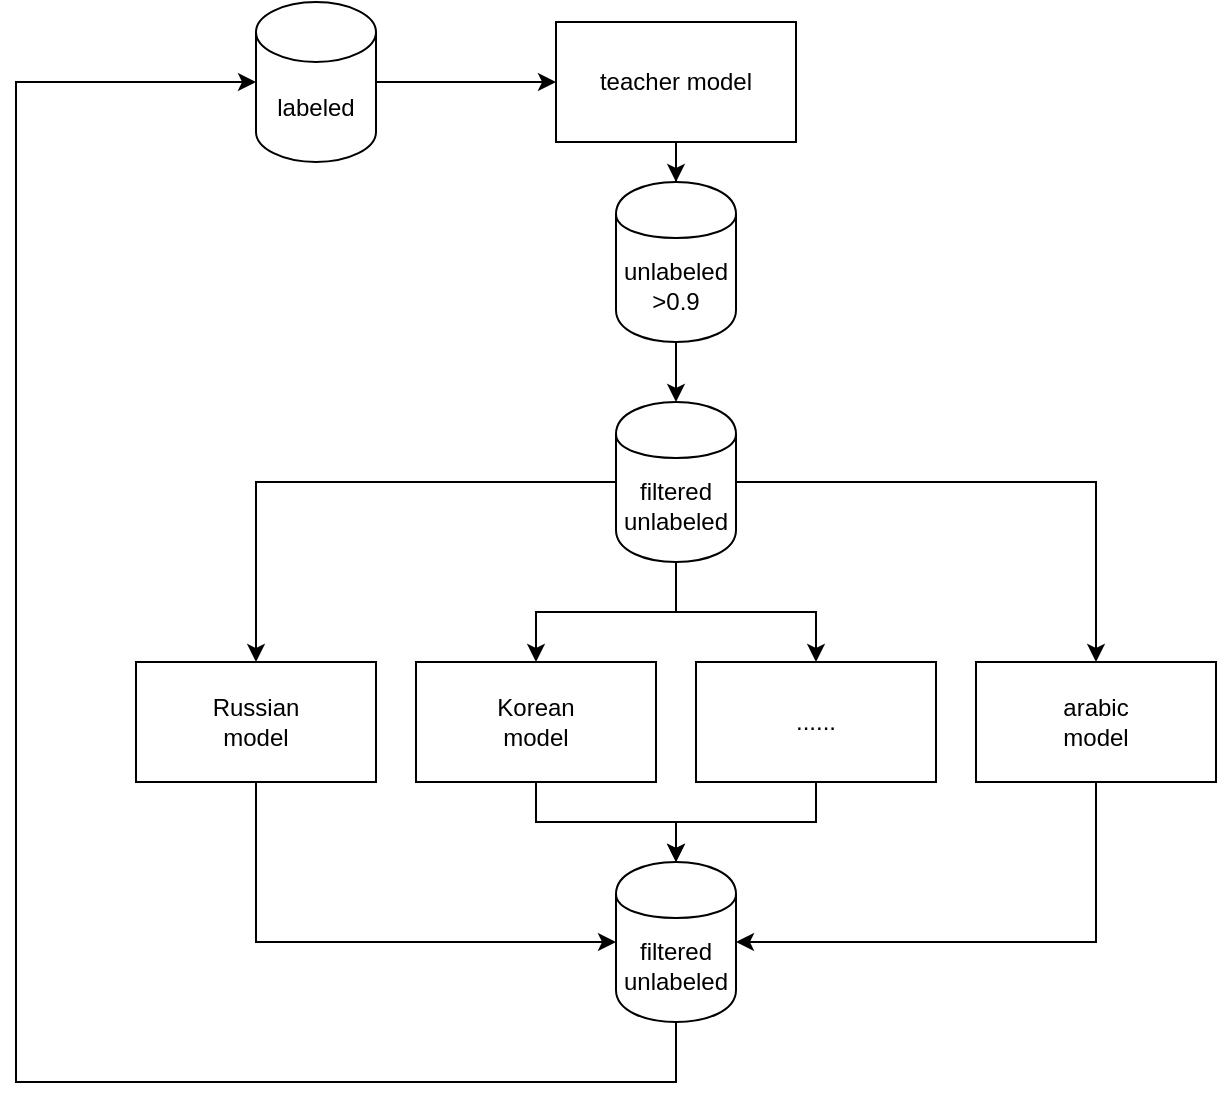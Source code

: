 <mxfile version="14.1.1" type="github">
  <diagram id="1I48yk1pTl18TJWUvN-q" name="Page-1">
    <mxGraphModel dx="1422" dy="762" grid="1" gridSize="10" guides="1" tooltips="1" connect="1" arrows="1" fold="1" page="1" pageScale="1" pageWidth="827" pageHeight="1169" math="0" shadow="0">
      <root>
        <mxCell id="0" />
        <mxCell id="1" parent="0" />
        <mxCell id="0SLeSFdNCgg_F5EIytYb-5" value="" style="edgeStyle=orthogonalEdgeStyle;rounded=0;orthogonalLoop=1;jettySize=auto;html=1;" edge="1" parent="1" source="0SLeSFdNCgg_F5EIytYb-17" target="0SLeSFdNCgg_F5EIytYb-4">
          <mxGeometry relative="1" as="geometry" />
        </mxCell>
        <mxCell id="0SLeSFdNCgg_F5EIytYb-1" value="teacher model" style="rounded=0;whiteSpace=wrap;html=1;" vertex="1" parent="1">
          <mxGeometry x="340" y="260" width="120" height="60" as="geometry" />
        </mxCell>
        <mxCell id="0SLeSFdNCgg_F5EIytYb-3" value="" style="edgeStyle=orthogonalEdgeStyle;rounded=0;orthogonalLoop=1;jettySize=auto;html=1;" edge="1" parent="1" source="0SLeSFdNCgg_F5EIytYb-2" target="0SLeSFdNCgg_F5EIytYb-1">
          <mxGeometry relative="1" as="geometry" />
        </mxCell>
        <mxCell id="0SLeSFdNCgg_F5EIytYb-2" value="labeled" style="shape=cylinder3;whiteSpace=wrap;html=1;boundedLbl=1;backgroundOutline=1;size=15;" vertex="1" parent="1">
          <mxGeometry x="190" y="250" width="60" height="80" as="geometry" />
        </mxCell>
        <mxCell id="0SLeSFdNCgg_F5EIytYb-11" style="edgeStyle=orthogonalEdgeStyle;rounded=0;orthogonalLoop=1;jettySize=auto;html=1;entryX=0.5;entryY=0;entryDx=0;entryDy=0;" edge="1" parent="1" source="0SLeSFdNCgg_F5EIytYb-4" target="0SLeSFdNCgg_F5EIytYb-6">
          <mxGeometry relative="1" as="geometry" />
        </mxCell>
        <mxCell id="0SLeSFdNCgg_F5EIytYb-13" style="edgeStyle=orthogonalEdgeStyle;rounded=0;orthogonalLoop=1;jettySize=auto;html=1;entryX=0.5;entryY=0;entryDx=0;entryDy=0;" edge="1" parent="1" source="0SLeSFdNCgg_F5EIytYb-4" target="0SLeSFdNCgg_F5EIytYb-10">
          <mxGeometry relative="1" as="geometry" />
        </mxCell>
        <mxCell id="0SLeSFdNCgg_F5EIytYb-15" style="edgeStyle=orthogonalEdgeStyle;rounded=0;orthogonalLoop=1;jettySize=auto;html=1;entryX=0.5;entryY=0;entryDx=0;entryDy=0;" edge="1" parent="1" source="0SLeSFdNCgg_F5EIytYb-4" target="0SLeSFdNCgg_F5EIytYb-8">
          <mxGeometry relative="1" as="geometry" />
        </mxCell>
        <mxCell id="0SLeSFdNCgg_F5EIytYb-16" style="edgeStyle=orthogonalEdgeStyle;rounded=0;orthogonalLoop=1;jettySize=auto;html=1;entryX=0.5;entryY=0;entryDx=0;entryDy=0;" edge="1" parent="1" source="0SLeSFdNCgg_F5EIytYb-4" target="0SLeSFdNCgg_F5EIytYb-9">
          <mxGeometry relative="1" as="geometry" />
        </mxCell>
        <mxCell id="0SLeSFdNCgg_F5EIytYb-4" value="filtered unlabeled" style="shape=cylinder;whiteSpace=wrap;html=1;boundedLbl=1;backgroundOutline=1;rounded=0;" vertex="1" parent="1">
          <mxGeometry x="370" y="450" width="60" height="80" as="geometry" />
        </mxCell>
        <mxCell id="0SLeSFdNCgg_F5EIytYb-20" style="edgeStyle=orthogonalEdgeStyle;rounded=0;orthogonalLoop=1;jettySize=auto;html=1;entryX=0;entryY=0.5;entryDx=0;entryDy=0;" edge="1" parent="1" source="0SLeSFdNCgg_F5EIytYb-6" target="0SLeSFdNCgg_F5EIytYb-19">
          <mxGeometry relative="1" as="geometry">
            <Array as="points">
              <mxPoint x="190" y="720" />
            </Array>
          </mxGeometry>
        </mxCell>
        <mxCell id="0SLeSFdNCgg_F5EIytYb-6" value="Russian&lt;br&gt;model" style="whiteSpace=wrap;html=1;rounded=0;" vertex="1" parent="1">
          <mxGeometry x="130" y="580" width="120" height="60" as="geometry" />
        </mxCell>
        <mxCell id="0SLeSFdNCgg_F5EIytYb-22" style="edgeStyle=orthogonalEdgeStyle;rounded=0;orthogonalLoop=1;jettySize=auto;html=1;" edge="1" parent="1" source="0SLeSFdNCgg_F5EIytYb-8" target="0SLeSFdNCgg_F5EIytYb-19">
          <mxGeometry relative="1" as="geometry" />
        </mxCell>
        <mxCell id="0SLeSFdNCgg_F5EIytYb-8" value="Korean&lt;br&gt;model" style="whiteSpace=wrap;html=1;rounded=0;" vertex="1" parent="1">
          <mxGeometry x="270" y="580" width="120" height="60" as="geometry" />
        </mxCell>
        <mxCell id="0SLeSFdNCgg_F5EIytYb-23" style="edgeStyle=orthogonalEdgeStyle;rounded=0;orthogonalLoop=1;jettySize=auto;html=1;" edge="1" parent="1" source="0SLeSFdNCgg_F5EIytYb-9" target="0SLeSFdNCgg_F5EIytYb-19">
          <mxGeometry relative="1" as="geometry" />
        </mxCell>
        <mxCell id="0SLeSFdNCgg_F5EIytYb-9" value="......" style="whiteSpace=wrap;html=1;rounded=0;" vertex="1" parent="1">
          <mxGeometry x="410" y="580" width="120" height="60" as="geometry" />
        </mxCell>
        <mxCell id="0SLeSFdNCgg_F5EIytYb-21" style="edgeStyle=orthogonalEdgeStyle;rounded=0;orthogonalLoop=1;jettySize=auto;html=1;entryX=1;entryY=0.5;entryDx=0;entryDy=0;" edge="1" parent="1" source="0SLeSFdNCgg_F5EIytYb-10" target="0SLeSFdNCgg_F5EIytYb-19">
          <mxGeometry relative="1" as="geometry">
            <Array as="points">
              <mxPoint x="610" y="720" />
            </Array>
          </mxGeometry>
        </mxCell>
        <mxCell id="0SLeSFdNCgg_F5EIytYb-10" value="arabic&lt;br&gt;model" style="whiteSpace=wrap;html=1;rounded=0;" vertex="1" parent="1">
          <mxGeometry x="550" y="580" width="120" height="60" as="geometry" />
        </mxCell>
        <mxCell id="0SLeSFdNCgg_F5EIytYb-17" value="unlabeled&lt;br&gt;&amp;gt;0.9" style="shape=cylinder;whiteSpace=wrap;html=1;boundedLbl=1;backgroundOutline=1;rounded=0;" vertex="1" parent="1">
          <mxGeometry x="370" y="340" width="60" height="80" as="geometry" />
        </mxCell>
        <mxCell id="0SLeSFdNCgg_F5EIytYb-18" value="" style="edgeStyle=orthogonalEdgeStyle;rounded=0;orthogonalLoop=1;jettySize=auto;html=1;" edge="1" parent="1" source="0SLeSFdNCgg_F5EIytYb-1" target="0SLeSFdNCgg_F5EIytYb-17">
          <mxGeometry relative="1" as="geometry">
            <mxPoint x="400" y="320" as="sourcePoint" />
            <mxPoint x="400" y="450" as="targetPoint" />
          </mxGeometry>
        </mxCell>
        <mxCell id="0SLeSFdNCgg_F5EIytYb-24" style="edgeStyle=orthogonalEdgeStyle;rounded=0;orthogonalLoop=1;jettySize=auto;html=1;entryX=0;entryY=0.5;entryDx=0;entryDy=0;entryPerimeter=0;" edge="1" parent="1" source="0SLeSFdNCgg_F5EIytYb-19" target="0SLeSFdNCgg_F5EIytYb-2">
          <mxGeometry relative="1" as="geometry">
            <Array as="points">
              <mxPoint x="400" y="790" />
              <mxPoint x="70" y="790" />
              <mxPoint x="70" y="290" />
            </Array>
          </mxGeometry>
        </mxCell>
        <mxCell id="0SLeSFdNCgg_F5EIytYb-19" value="filtered unlabeled" style="shape=cylinder;whiteSpace=wrap;html=1;boundedLbl=1;backgroundOutline=1;rounded=0;" vertex="1" parent="1">
          <mxGeometry x="370" y="680" width="60" height="80" as="geometry" />
        </mxCell>
      </root>
    </mxGraphModel>
  </diagram>
</mxfile>
